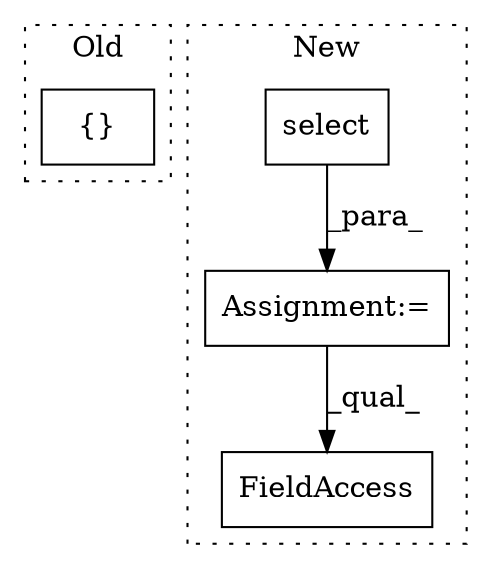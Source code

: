 digraph G {
subgraph cluster0 {
1 [label="{}" a="4" s="22987,23051" l="1,1" shape="box"];
label = "Old";
style="dotted";
}
subgraph cluster1 {
2 [label="select" a="32" s="17294,17331" l="7,2" shape="box"];
3 [label="Assignment:=" a="7" s="17230" l="1" shape="box"];
4 [label="FieldAccess" a="22" s="17407" l="5" shape="box"];
label = "New";
style="dotted";
}
2 -> 3 [label="_para_"];
3 -> 4 [label="_qual_"];
}